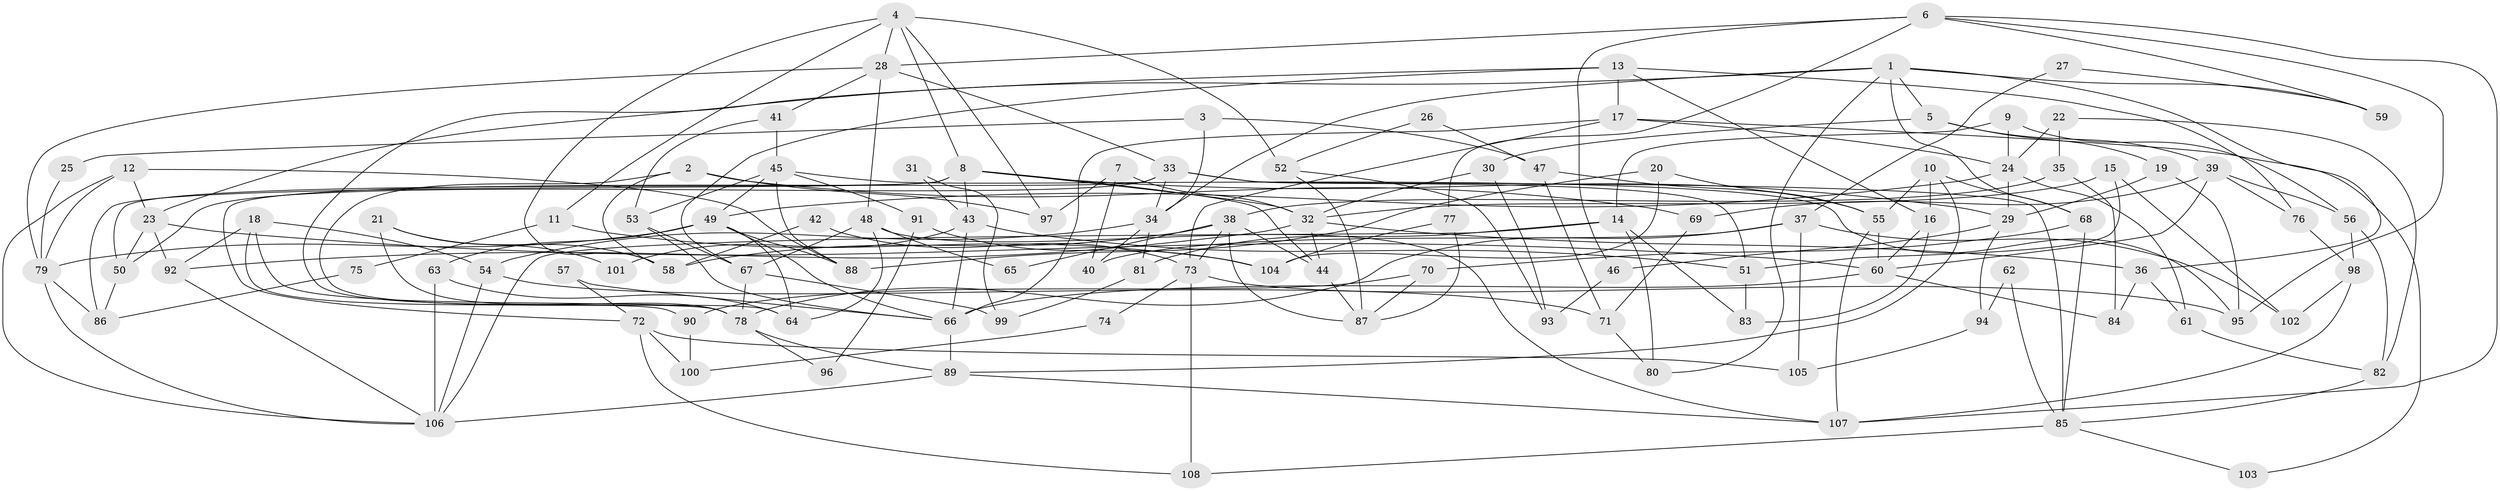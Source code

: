 // Generated by graph-tools (version 1.1) at 2025/26/03/09/25 03:26:17]
// undirected, 108 vertices, 216 edges
graph export_dot {
graph [start="1"]
  node [color=gray90,style=filled];
  1;
  2;
  3;
  4;
  5;
  6;
  7;
  8;
  9;
  10;
  11;
  12;
  13;
  14;
  15;
  16;
  17;
  18;
  19;
  20;
  21;
  22;
  23;
  24;
  25;
  26;
  27;
  28;
  29;
  30;
  31;
  32;
  33;
  34;
  35;
  36;
  37;
  38;
  39;
  40;
  41;
  42;
  43;
  44;
  45;
  46;
  47;
  48;
  49;
  50;
  51;
  52;
  53;
  54;
  55;
  56;
  57;
  58;
  59;
  60;
  61;
  62;
  63;
  64;
  65;
  66;
  67;
  68;
  69;
  70;
  71;
  72;
  73;
  74;
  75;
  76;
  77;
  78;
  79;
  80;
  81;
  82;
  83;
  84;
  85;
  86;
  87;
  88;
  89;
  90;
  91;
  92;
  93;
  94;
  95;
  96;
  97;
  98;
  99;
  100;
  101;
  102;
  103;
  104;
  105;
  106;
  107;
  108;
  1 -- 5;
  1 -- 23;
  1 -- 34;
  1 -- 36;
  1 -- 59;
  1 -- 68;
  1 -- 80;
  2 -- 69;
  2 -- 64;
  2 -- 58;
  2 -- 97;
  3 -- 47;
  3 -- 34;
  3 -- 25;
  4 -- 58;
  4 -- 28;
  4 -- 8;
  4 -- 11;
  4 -- 52;
  4 -- 97;
  5 -- 19;
  5 -- 39;
  5 -- 30;
  6 -- 28;
  6 -- 95;
  6 -- 46;
  6 -- 59;
  6 -- 77;
  6 -- 107;
  7 -- 32;
  7 -- 97;
  7 -- 40;
  8 -- 50;
  8 -- 29;
  8 -- 32;
  8 -- 43;
  8 -- 44;
  8 -- 86;
  9 -- 24;
  9 -- 14;
  9 -- 56;
  10 -- 55;
  10 -- 89;
  10 -- 16;
  10 -- 68;
  11 -- 104;
  11 -- 75;
  12 -- 23;
  12 -- 106;
  12 -- 79;
  12 -- 88;
  13 -- 17;
  13 -- 78;
  13 -- 16;
  13 -- 67;
  13 -- 76;
  14 -- 83;
  14 -- 106;
  14 -- 80;
  14 -- 81;
  15 -- 51;
  15 -- 32;
  15 -- 102;
  16 -- 60;
  16 -- 83;
  17 -- 24;
  17 -- 66;
  17 -- 73;
  17 -- 103;
  18 -- 54;
  18 -- 92;
  18 -- 78;
  18 -- 90;
  19 -- 29;
  19 -- 95;
  20 -- 88;
  20 -- 55;
  20 -- 104;
  21 -- 58;
  21 -- 78;
  21 -- 101;
  22 -- 82;
  22 -- 24;
  22 -- 35;
  23 -- 50;
  23 -- 60;
  23 -- 92;
  24 -- 29;
  24 -- 49;
  24 -- 61;
  25 -- 79;
  26 -- 47;
  26 -- 52;
  27 -- 59;
  27 -- 37;
  28 -- 79;
  28 -- 33;
  28 -- 41;
  28 -- 48;
  29 -- 46;
  29 -- 94;
  30 -- 32;
  30 -- 93;
  31 -- 43;
  31 -- 99;
  32 -- 92;
  32 -- 36;
  32 -- 44;
  33 -- 34;
  33 -- 85;
  33 -- 50;
  33 -- 51;
  33 -- 72;
  34 -- 40;
  34 -- 54;
  34 -- 81;
  35 -- 84;
  35 -- 38;
  36 -- 61;
  36 -- 84;
  37 -- 102;
  37 -- 78;
  37 -- 40;
  37 -- 105;
  38 -- 44;
  38 -- 58;
  38 -- 65;
  38 -- 73;
  38 -- 87;
  39 -- 76;
  39 -- 60;
  39 -- 56;
  39 -- 69;
  41 -- 45;
  41 -- 53;
  42 -- 58;
  42 -- 73;
  43 -- 66;
  43 -- 51;
  43 -- 101;
  44 -- 87;
  45 -- 53;
  45 -- 88;
  45 -- 49;
  45 -- 91;
  45 -- 95;
  46 -- 93;
  47 -- 55;
  47 -- 71;
  48 -- 107;
  48 -- 64;
  48 -- 65;
  48 -- 67;
  49 -- 64;
  49 -- 63;
  49 -- 66;
  49 -- 79;
  49 -- 88;
  50 -- 86;
  51 -- 83;
  52 -- 87;
  52 -- 93;
  53 -- 67;
  53 -- 66;
  54 -- 106;
  54 -- 71;
  55 -- 60;
  55 -- 107;
  56 -- 82;
  56 -- 98;
  57 -- 66;
  57 -- 72;
  60 -- 66;
  60 -- 84;
  61 -- 82;
  62 -- 94;
  62 -- 85;
  63 -- 106;
  63 -- 64;
  66 -- 89;
  67 -- 78;
  67 -- 99;
  68 -- 70;
  68 -- 85;
  69 -- 71;
  70 -- 87;
  70 -- 90;
  71 -- 80;
  72 -- 108;
  72 -- 100;
  72 -- 105;
  73 -- 74;
  73 -- 95;
  73 -- 108;
  74 -- 100;
  75 -- 86;
  76 -- 98;
  77 -- 87;
  77 -- 104;
  78 -- 89;
  78 -- 96;
  79 -- 86;
  79 -- 106;
  81 -- 99;
  82 -- 85;
  85 -- 103;
  85 -- 108;
  89 -- 106;
  89 -- 107;
  90 -- 100;
  91 -- 104;
  91 -- 96;
  92 -- 106;
  94 -- 105;
  98 -- 107;
  98 -- 102;
}
